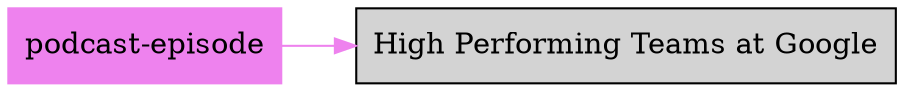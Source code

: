 digraph bettersoftware {
            rankdir = LR;
            ratio = fill;
            node [style=filled];
            node [shape = box];
"podcast-episode" [colorscheme="svg" color="violet"];
"podcast-episode" ->  "GoogleHiPerfTeams.md" [colorscheme="svg" color="violet"];
"GoogleHiPerfTeams.md" [label="High Performing Teams at Google" URL="http://bss.parallactic.com/resources/high-performing-teams-at-google"]
}